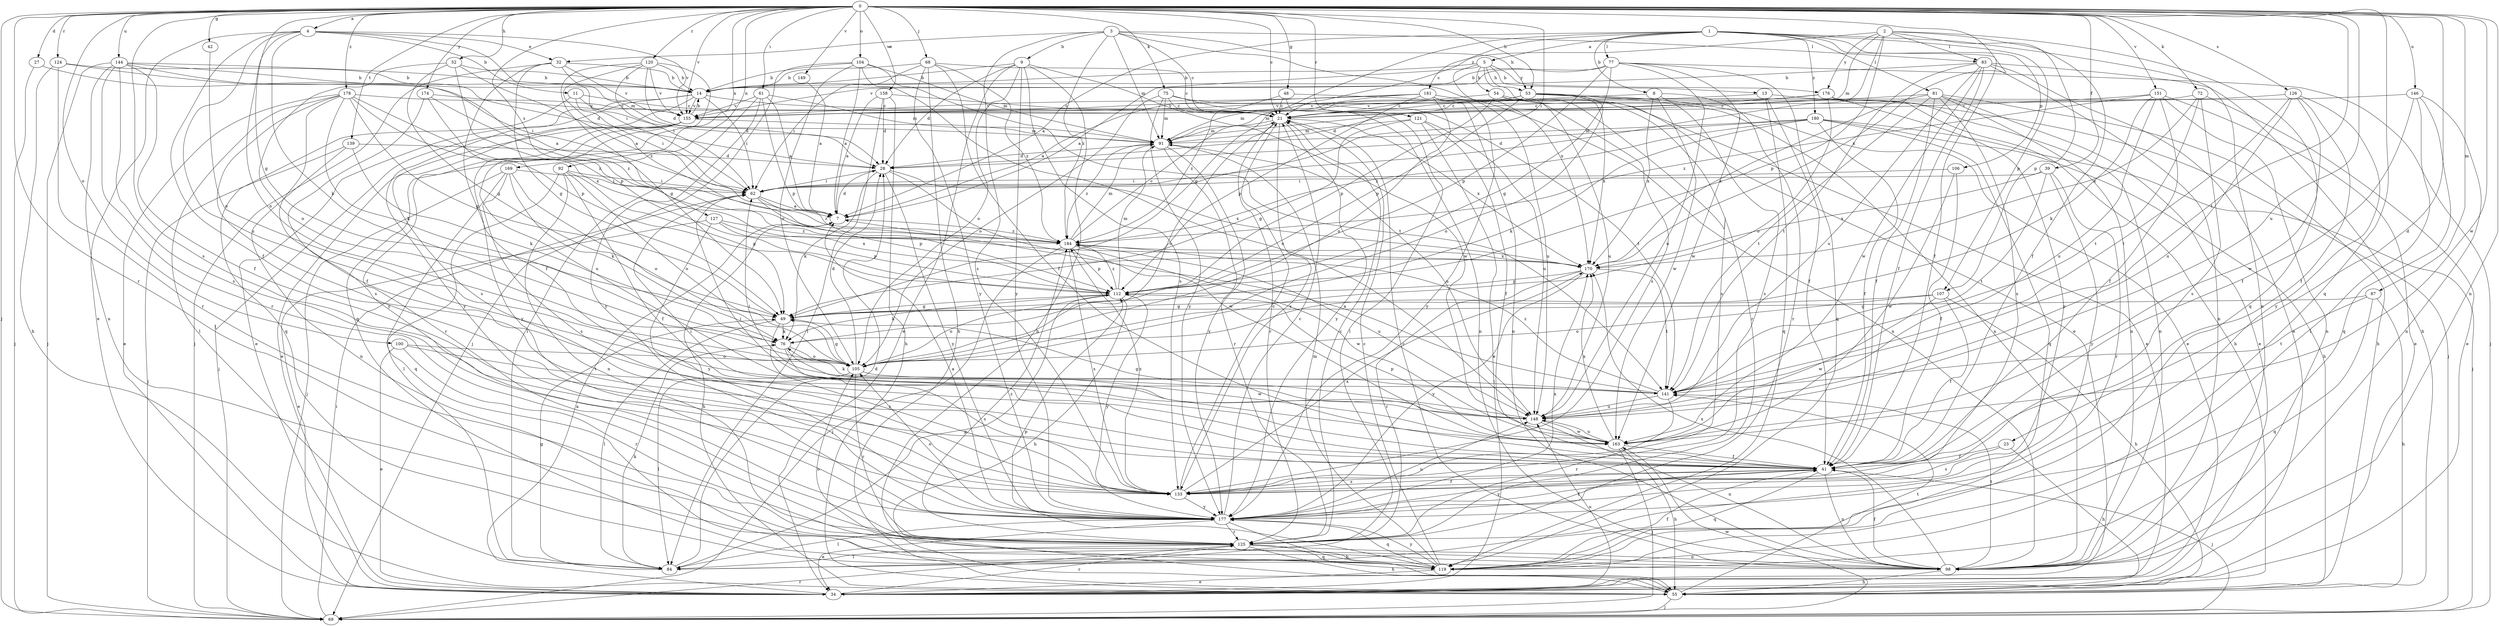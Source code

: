 strict digraph  {
0;
1;
2;
3;
4;
5;
7;
8;
9;
11;
13;
14;
21;
23;
27;
28;
32;
34;
39;
41;
42;
48;
49;
52;
53;
54;
55;
61;
62;
68;
69;
72;
75;
76;
77;
81;
83;
84;
87;
91;
92;
98;
100;
104;
105;
106;
107;
112;
119;
120;
121;
124;
125;
126;
127;
133;
139;
141;
144;
146;
148;
149;
151;
155;
158;
163;
169;
170;
174;
176;
177;
178;
180;
181;
184;
0 -> 4  [label=a];
0 -> 21  [label=c];
0 -> 23  [label=d];
0 -> 27  [label=d];
0 -> 39  [label=f];
0 -> 42  [label=g];
0 -> 48  [label=g];
0 -> 49  [label=g];
0 -> 52  [label=h];
0 -> 53  [label=h];
0 -> 61  [label=i];
0 -> 62  [label=i];
0 -> 68  [label=j];
0 -> 69  [label=j];
0 -> 72  [label=k];
0 -> 75  [label=k];
0 -> 87  [label=m];
0 -> 92  [label=n];
0 -> 98  [label=n];
0 -> 100  [label=o];
0 -> 104  [label=o];
0 -> 119  [label=q];
0 -> 120  [label=r];
0 -> 121  [label=r];
0 -> 124  [label=r];
0 -> 125  [label=r];
0 -> 126  [label=s];
0 -> 127  [label=s];
0 -> 133  [label=s];
0 -> 139  [label=t];
0 -> 141  [label=t];
0 -> 144  [label=u];
0 -> 146  [label=u];
0 -> 148  [label=u];
0 -> 149  [label=v];
0 -> 151  [label=v];
0 -> 155  [label=v];
0 -> 158  [label=w];
0 -> 163  [label=w];
0 -> 169  [label=x];
0 -> 170  [label=x];
0 -> 174  [label=y];
0 -> 178  [label=z];
1 -> 5  [label=a];
1 -> 7  [label=a];
1 -> 8  [label=b];
1 -> 41  [label=f];
1 -> 49  [label=g];
1 -> 77  [label=l];
1 -> 81  [label=l];
1 -> 98  [label=n];
1 -> 106  [label=p];
1 -> 107  [label=p];
1 -> 180  [label=z];
1 -> 181  [label=z];
2 -> 21  [label=c];
2 -> 41  [label=f];
2 -> 62  [label=i];
2 -> 83  [label=l];
2 -> 91  [label=m];
2 -> 107  [label=p];
2 -> 112  [label=p];
2 -> 119  [label=q];
2 -> 176  [label=y];
3 -> 9  [label=b];
3 -> 21  [label=c];
3 -> 32  [label=e];
3 -> 53  [label=h];
3 -> 83  [label=l];
3 -> 91  [label=m];
3 -> 133  [label=s];
3 -> 170  [label=x];
3 -> 184  [label=z];
4 -> 11  [label=b];
4 -> 32  [label=e];
4 -> 34  [label=e];
4 -> 41  [label=f];
4 -> 62  [label=i];
4 -> 76  [label=k];
4 -> 105  [label=o];
4 -> 148  [label=u];
4 -> 155  [label=v];
5 -> 7  [label=a];
5 -> 13  [label=b];
5 -> 14  [label=b];
5 -> 34  [label=e];
5 -> 53  [label=h];
5 -> 54  [label=h];
5 -> 133  [label=s];
5 -> 176  [label=y];
7 -> 28  [label=d];
7 -> 55  [label=h];
7 -> 184  [label=z];
8 -> 21  [label=c];
8 -> 125  [label=r];
8 -> 133  [label=s];
8 -> 163  [label=w];
8 -> 170  [label=x];
9 -> 14  [label=b];
9 -> 28  [label=d];
9 -> 34  [label=e];
9 -> 55  [label=h];
9 -> 105  [label=o];
9 -> 133  [label=s];
9 -> 163  [label=w];
9 -> 177  [label=y];
11 -> 21  [label=c];
11 -> 28  [label=d];
11 -> 62  [label=i];
11 -> 119  [label=q];
13 -> 21  [label=c];
13 -> 41  [label=f];
13 -> 69  [label=j];
13 -> 119  [label=q];
14 -> 21  [label=c];
14 -> 34  [label=e];
14 -> 62  [label=i];
14 -> 133  [label=s];
14 -> 155  [label=v];
14 -> 177  [label=y];
21 -> 91  [label=m];
21 -> 105  [label=o];
21 -> 125  [label=r];
21 -> 133  [label=s];
21 -> 170  [label=x];
21 -> 177  [label=y];
23 -> 41  [label=f];
23 -> 55  [label=h];
23 -> 133  [label=s];
27 -> 14  [label=b];
27 -> 69  [label=j];
28 -> 62  [label=i];
28 -> 76  [label=k];
28 -> 163  [label=w];
28 -> 170  [label=x];
28 -> 177  [label=y];
32 -> 14  [label=b];
32 -> 41  [label=f];
32 -> 49  [label=g];
32 -> 69  [label=j];
32 -> 91  [label=m];
32 -> 155  [label=v];
34 -> 7  [label=a];
34 -> 125  [label=r];
34 -> 148  [label=u];
39 -> 62  [label=i];
39 -> 125  [label=r];
39 -> 141  [label=t];
39 -> 170  [label=x];
39 -> 177  [label=y];
41 -> 62  [label=i];
41 -> 69  [label=j];
41 -> 98  [label=n];
41 -> 119  [label=q];
41 -> 133  [label=s];
41 -> 177  [label=y];
42 -> 105  [label=o];
48 -> 21  [label=c];
48 -> 84  [label=l];
48 -> 98  [label=n];
48 -> 184  [label=z];
49 -> 76  [label=k];
49 -> 84  [label=l];
49 -> 133  [label=s];
52 -> 7  [label=a];
52 -> 14  [label=b];
52 -> 49  [label=g];
52 -> 105  [label=o];
52 -> 112  [label=p];
53 -> 34  [label=e];
53 -> 55  [label=h];
53 -> 91  [label=m];
53 -> 98  [label=n];
53 -> 105  [label=o];
53 -> 112  [label=p];
53 -> 155  [label=v];
53 -> 170  [label=x];
54 -> 21  [label=c];
54 -> 34  [label=e];
54 -> 112  [label=p];
54 -> 125  [label=r];
54 -> 133  [label=s];
54 -> 148  [label=u];
55 -> 69  [label=j];
55 -> 141  [label=t];
61 -> 7  [label=a];
61 -> 84  [label=l];
61 -> 91  [label=m];
61 -> 112  [label=p];
61 -> 155  [label=v];
61 -> 177  [label=y];
62 -> 7  [label=a];
62 -> 112  [label=p];
62 -> 184  [label=z];
68 -> 14  [label=b];
68 -> 21  [label=c];
68 -> 41  [label=f];
68 -> 55  [label=h];
68 -> 62  [label=i];
68 -> 177  [label=y];
68 -> 184  [label=z];
69 -> 62  [label=i];
69 -> 125  [label=r];
69 -> 163  [label=w];
72 -> 34  [label=e];
72 -> 133  [label=s];
72 -> 141  [label=t];
72 -> 155  [label=v];
72 -> 170  [label=x];
75 -> 21  [label=c];
75 -> 91  [label=m];
75 -> 98  [label=n];
75 -> 105  [label=o];
75 -> 141  [label=t];
75 -> 177  [label=y];
76 -> 105  [label=o];
76 -> 133  [label=s];
76 -> 163  [label=w];
77 -> 14  [label=b];
77 -> 49  [label=g];
77 -> 69  [label=j];
77 -> 112  [label=p];
77 -> 119  [label=q];
77 -> 148  [label=u];
77 -> 155  [label=v];
77 -> 163  [label=w];
81 -> 21  [label=c];
81 -> 34  [label=e];
81 -> 41  [label=f];
81 -> 55  [label=h];
81 -> 98  [label=n];
81 -> 133  [label=s];
81 -> 141  [label=t];
81 -> 170  [label=x];
83 -> 14  [label=b];
83 -> 34  [label=e];
83 -> 41  [label=f];
83 -> 55  [label=h];
83 -> 98  [label=n];
83 -> 141  [label=t];
83 -> 148  [label=u];
83 -> 163  [label=w];
84 -> 28  [label=d];
84 -> 49  [label=g];
84 -> 76  [label=k];
84 -> 112  [label=p];
87 -> 49  [label=g];
87 -> 55  [label=h];
87 -> 119  [label=q];
87 -> 141  [label=t];
91 -> 28  [label=d];
91 -> 125  [label=r];
91 -> 148  [label=u];
91 -> 177  [label=y];
91 -> 184  [label=z];
92 -> 41  [label=f];
92 -> 49  [label=g];
92 -> 62  [label=i];
92 -> 84  [label=l];
92 -> 98  [label=n];
92 -> 105  [label=o];
98 -> 21  [label=c];
98 -> 41  [label=f];
98 -> 55  [label=h];
98 -> 141  [label=t];
98 -> 170  [label=x];
100 -> 34  [label=e];
100 -> 105  [label=o];
100 -> 125  [label=r];
100 -> 141  [label=t];
104 -> 7  [label=a];
104 -> 14  [label=b];
104 -> 69  [label=j];
104 -> 91  [label=m];
104 -> 105  [label=o];
104 -> 141  [label=t];
104 -> 148  [label=u];
105 -> 28  [label=d];
105 -> 49  [label=g];
105 -> 84  [label=l];
105 -> 125  [label=r];
105 -> 141  [label=t];
106 -> 41  [label=f];
106 -> 62  [label=i];
106 -> 163  [label=w];
107 -> 41  [label=f];
107 -> 49  [label=g];
107 -> 55  [label=h];
107 -> 105  [label=o];
107 -> 163  [label=w];
112 -> 49  [label=g];
112 -> 55  [label=h];
112 -> 76  [label=k];
112 -> 91  [label=m];
112 -> 105  [label=o];
112 -> 177  [label=y];
112 -> 184  [label=z];
119 -> 21  [label=c];
119 -> 34  [label=e];
119 -> 41  [label=f];
119 -> 91  [label=m];
119 -> 105  [label=o];
119 -> 112  [label=p];
119 -> 177  [label=y];
120 -> 14  [label=b];
120 -> 28  [label=d];
120 -> 49  [label=g];
120 -> 62  [label=i];
120 -> 119  [label=q];
120 -> 155  [label=v];
120 -> 184  [label=z];
121 -> 34  [label=e];
121 -> 41  [label=f];
121 -> 49  [label=g];
121 -> 91  [label=m];
121 -> 148  [label=u];
124 -> 14  [label=b];
124 -> 55  [label=h];
124 -> 62  [label=i];
124 -> 125  [label=r];
125 -> 21  [label=c];
125 -> 55  [label=h];
125 -> 84  [label=l];
125 -> 98  [label=n];
125 -> 119  [label=q];
125 -> 184  [label=z];
126 -> 41  [label=f];
126 -> 141  [label=t];
126 -> 148  [label=u];
126 -> 155  [label=v];
126 -> 163  [label=w];
126 -> 177  [label=y];
127 -> 34  [label=e];
127 -> 112  [label=p];
127 -> 170  [label=x];
127 -> 177  [label=y];
127 -> 184  [label=z];
133 -> 21  [label=c];
133 -> 41  [label=f];
133 -> 170  [label=x];
133 -> 177  [label=y];
133 -> 184  [label=z];
139 -> 28  [label=d];
139 -> 69  [label=j];
139 -> 76  [label=k];
139 -> 98  [label=n];
141 -> 7  [label=a];
141 -> 76  [label=k];
141 -> 125  [label=r];
141 -> 148  [label=u];
141 -> 184  [label=z];
144 -> 7  [label=a];
144 -> 14  [label=b];
144 -> 28  [label=d];
144 -> 41  [label=f];
144 -> 69  [label=j];
144 -> 98  [label=n];
144 -> 125  [label=r];
144 -> 133  [label=s];
146 -> 41  [label=f];
146 -> 84  [label=l];
146 -> 98  [label=n];
146 -> 119  [label=q];
146 -> 155  [label=v];
148 -> 49  [label=g];
148 -> 62  [label=i];
148 -> 98  [label=n];
148 -> 163  [label=w];
149 -> 7  [label=a];
151 -> 21  [label=c];
151 -> 34  [label=e];
151 -> 41  [label=f];
151 -> 76  [label=k];
151 -> 98  [label=n];
151 -> 148  [label=u];
151 -> 184  [label=z];
155 -> 14  [label=b];
155 -> 34  [label=e];
155 -> 69  [label=j];
155 -> 91  [label=m];
155 -> 125  [label=r];
155 -> 148  [label=u];
155 -> 177  [label=y];
158 -> 7  [label=a];
158 -> 21  [label=c];
158 -> 28  [label=d];
158 -> 55  [label=h];
158 -> 84  [label=l];
163 -> 41  [label=f];
163 -> 55  [label=h];
163 -> 62  [label=i];
163 -> 69  [label=j];
163 -> 112  [label=p];
163 -> 148  [label=u];
163 -> 170  [label=x];
169 -> 62  [label=i];
169 -> 69  [label=j];
169 -> 76  [label=k];
169 -> 105  [label=o];
169 -> 119  [label=q];
169 -> 133  [label=s];
170 -> 112  [label=p];
170 -> 125  [label=r];
170 -> 141  [label=t];
170 -> 177  [label=y];
174 -> 112  [label=p];
174 -> 155  [label=v];
174 -> 177  [label=y];
174 -> 184  [label=z];
176 -> 21  [label=c];
176 -> 28  [label=d];
176 -> 98  [label=n];
176 -> 105  [label=o];
176 -> 177  [label=y];
177 -> 7  [label=a];
177 -> 21  [label=c];
177 -> 34  [label=e];
177 -> 41  [label=f];
177 -> 55  [label=h];
177 -> 84  [label=l];
177 -> 105  [label=o];
177 -> 119  [label=q];
177 -> 125  [label=r];
177 -> 148  [label=u];
177 -> 170  [label=x];
178 -> 21  [label=c];
178 -> 34  [label=e];
178 -> 41  [label=f];
178 -> 49  [label=g];
178 -> 76  [label=k];
178 -> 84  [label=l];
178 -> 133  [label=s];
178 -> 170  [label=x];
178 -> 184  [label=z];
180 -> 28  [label=d];
180 -> 41  [label=f];
180 -> 55  [label=h];
180 -> 69  [label=j];
180 -> 76  [label=k];
180 -> 91  [label=m];
180 -> 119  [label=q];
180 -> 184  [label=z];
181 -> 7  [label=a];
181 -> 91  [label=m];
181 -> 98  [label=n];
181 -> 105  [label=o];
181 -> 112  [label=p];
181 -> 148  [label=u];
181 -> 155  [label=v];
181 -> 177  [label=y];
184 -> 21  [label=c];
184 -> 69  [label=j];
184 -> 91  [label=m];
184 -> 112  [label=p];
184 -> 133  [label=s];
184 -> 148  [label=u];
184 -> 163  [label=w];
184 -> 170  [label=x];
}
